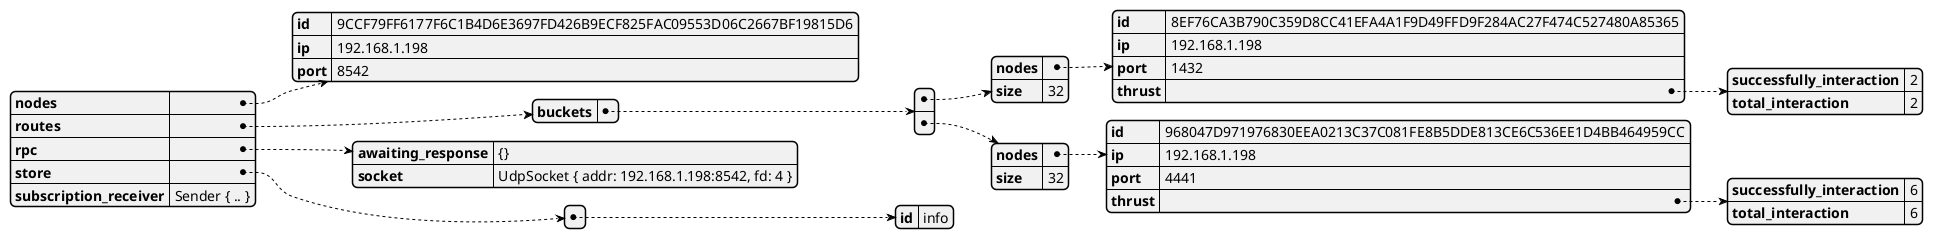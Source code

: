 @startjson
{"nodes":{"id":"9CCF79FF6177F6C1B4D6E3697FD426B9ECF825FAC09553D06C2667BF19815D6","ip":"192.168.1.198","port":8542},"routes":{"buckets":[{"nodes":{"id":"8EF76CA3B790C359D8CC41EFA4A1F9D49FFD9F284AC27F474C527480A85365","ip":"192.168.1.198","port":1432,"thrust":{"successfully_interaction":2,"total_interaction":2}},"size":32},{"nodes":{"id":"968047D971976830EEA0213C37C081FE8B5DDE813CE6C536EE1D4BB464959CC","ip":"192.168.1.198","port":4441,"thrust":{"successfully_interaction":6,"total_interaction":6}},"size":32}]},"rpc":{"awaiting_response":"{}","socket":"UdpSocket { addr: 192.168.1.198:8542, fd: 4 }"},"store":[{"id":"info"}],"subscription_receiver":"Sender { .. }"}
@endjson